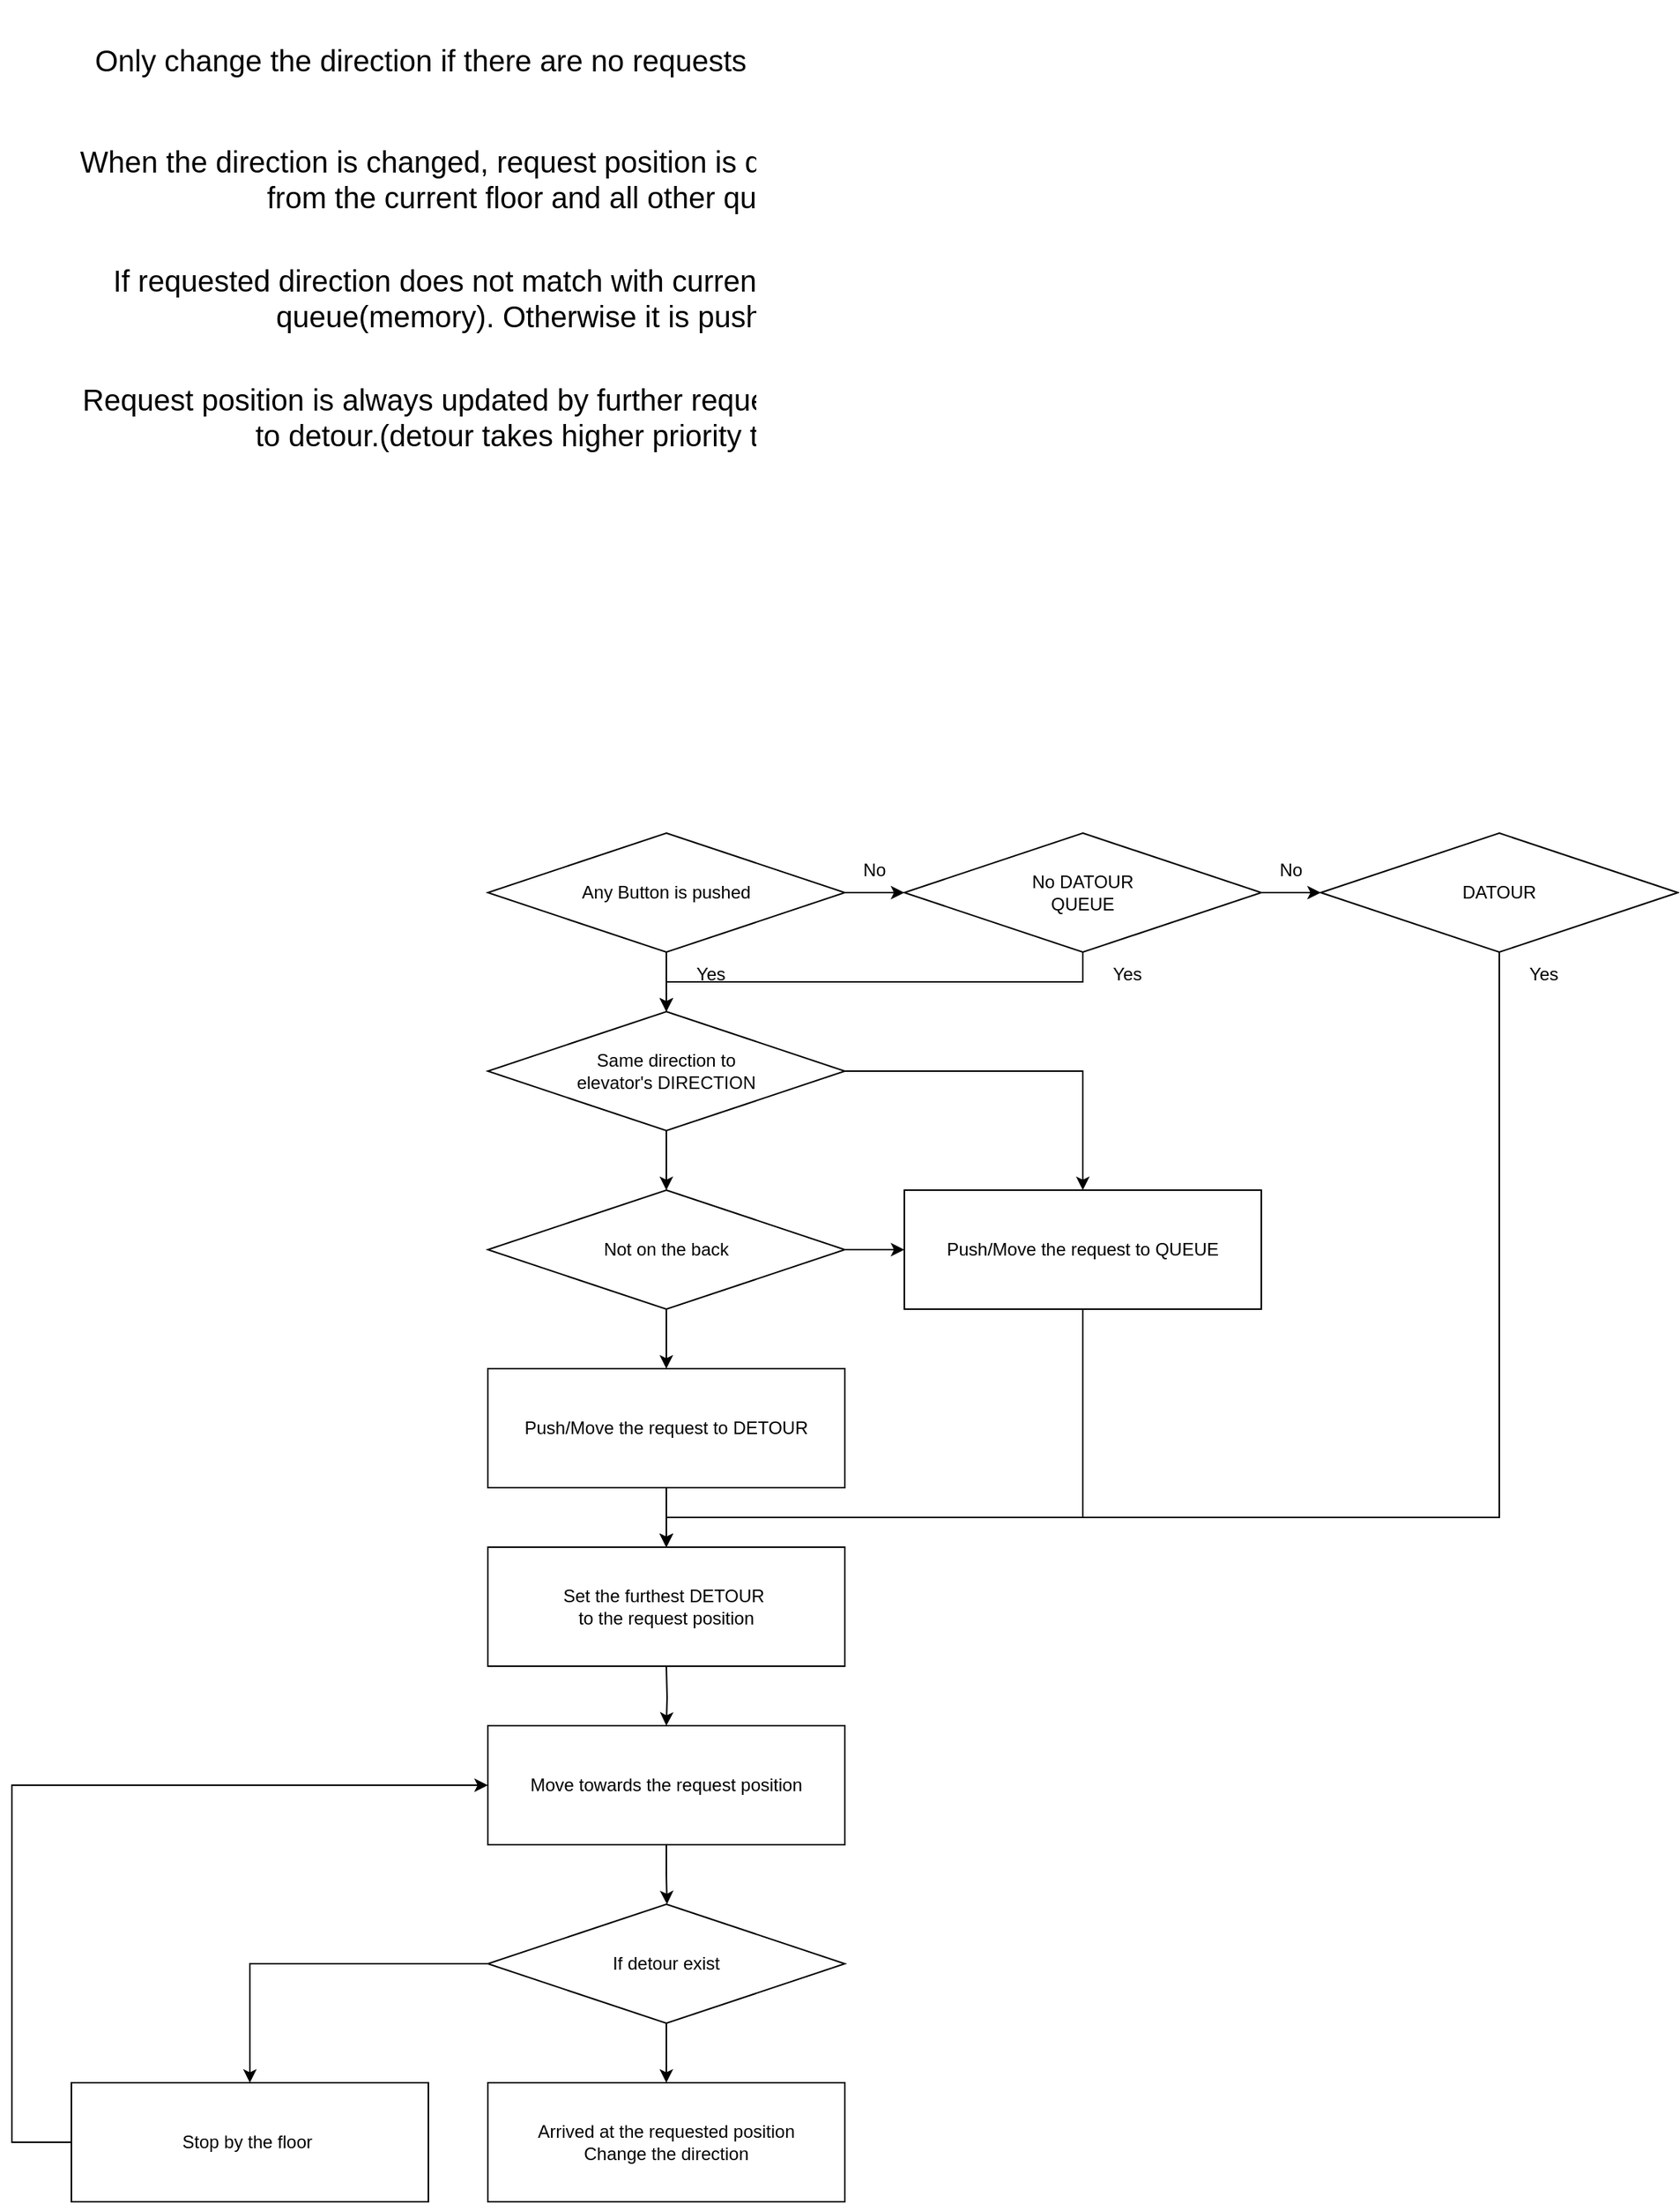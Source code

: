 <mxfile version="21.3.2" type="github">
  <diagram name="ページ1" id="rUbex1x3FdP54zc6fJcI">
    <mxGraphModel dx="2049" dy="789" grid="1" gridSize="10" guides="1" tooltips="1" connect="1" arrows="1" fold="1" page="1" pageScale="1" pageWidth="827" pageHeight="1169" math="0" shadow="0">
      <root>
        <mxCell id="0" />
        <mxCell id="1" parent="0" />
        <mxCell id="txSLlDW2Fo_miSAW73bg-1" value="&lt;font style=&quot;font-size: 20px;&quot;&gt;Only change the direction if there are no requests in the floors beyond the current floor.&lt;/font&gt;" style="text;html=1;strokeColor=none;fillColor=none;align=center;verticalAlign=middle;whiteSpace=wrap;rounded=0;" vertex="1" parent="1">
          <mxGeometry y="40" width="800" height="80" as="geometry" />
        </mxCell>
        <mxCell id="txSLlDW2Fo_miSAW73bg-2" value="&lt;span style=&quot;font-size: 20px;&quot;&gt;When the direction is changed, request position is decided from the queue that is furthest from the current floor and all other queue is moved to detour.&lt;/span&gt;" style="text;html=1;strokeColor=none;fillColor=none;align=center;verticalAlign=middle;whiteSpace=wrap;rounded=0;" vertex="1" parent="1">
          <mxGeometry y="120" width="800" height="80" as="geometry" />
        </mxCell>
        <mxCell id="txSLlDW2Fo_miSAW73bg-4" value="&lt;span style=&quot;font-size: 20px;&quot;&gt;If requested direction does not match with current direction, the request is pushed to queue(memory). Otherwise it is pushed to detour(memory).&lt;/span&gt;" style="text;html=1;strokeColor=none;fillColor=none;align=center;verticalAlign=middle;whiteSpace=wrap;rounded=0;" vertex="1" parent="1">
          <mxGeometry y="200" width="800" height="80" as="geometry" />
        </mxCell>
        <mxCell id="txSLlDW2Fo_miSAW73bg-5" value="&lt;font style=&quot;font-size: 20px;&quot;&gt;Request position is always updated by further request and old request position is pushed to detour.(detour takes higher priority than requested position.)&lt;/font&gt;" style="text;html=1;strokeColor=none;fillColor=none;align=center;verticalAlign=middle;whiteSpace=wrap;rounded=0;" vertex="1" parent="1">
          <mxGeometry y="280" width="800" height="80" as="geometry" />
        </mxCell>
        <mxCell id="txSLlDW2Fo_miSAW73bg-47" style="edgeStyle=orthogonalEdgeStyle;rounded=0;orthogonalLoop=1;jettySize=auto;html=1;exitX=0.5;exitY=1;exitDx=0;exitDy=0;entryX=0.5;entryY=0;entryDx=0;entryDy=0;" edge="1" parent="1" target="txSLlDW2Fo_miSAW73bg-46">
          <mxGeometry relative="1" as="geometry">
            <mxPoint x="400" y="1160" as="sourcePoint" />
          </mxGeometry>
        </mxCell>
        <mxCell id="txSLlDW2Fo_miSAW73bg-41" style="edgeStyle=orthogonalEdgeStyle;rounded=0;orthogonalLoop=1;jettySize=auto;html=1;exitX=0;exitY=0.5;exitDx=0;exitDy=0;entryX=0.5;entryY=0;entryDx=0;entryDy=0;" edge="1" parent="1" source="txSLlDW2Fo_miSAW73bg-38" target="txSLlDW2Fo_miSAW73bg-39">
          <mxGeometry relative="1" as="geometry" />
        </mxCell>
        <mxCell id="txSLlDW2Fo_miSAW73bg-42" style="edgeStyle=orthogonalEdgeStyle;rounded=0;orthogonalLoop=1;jettySize=auto;html=1;exitX=0.5;exitY=1;exitDx=0;exitDy=0;entryX=0.5;entryY=0;entryDx=0;entryDy=0;" edge="1" parent="1" source="txSLlDW2Fo_miSAW73bg-38" target="txSLlDW2Fo_miSAW73bg-40">
          <mxGeometry relative="1" as="geometry" />
        </mxCell>
        <mxCell id="txSLlDW2Fo_miSAW73bg-38" value="If detour exist" style="rhombus;whiteSpace=wrap;html=1;" vertex="1" parent="1">
          <mxGeometry x="280" y="1320" width="240" height="80" as="geometry" />
        </mxCell>
        <mxCell id="txSLlDW2Fo_miSAW73bg-44" style="edgeStyle=orthogonalEdgeStyle;rounded=0;orthogonalLoop=1;jettySize=auto;html=1;exitX=0;exitY=0.5;exitDx=0;exitDy=0;entryX=0;entryY=0.5;entryDx=0;entryDy=0;" edge="1" parent="1" source="txSLlDW2Fo_miSAW73bg-39" target="txSLlDW2Fo_miSAW73bg-46">
          <mxGeometry relative="1" as="geometry">
            <mxPoint x="220" y="1300" as="targetPoint" />
            <Array as="points">
              <mxPoint x="-40" y="1480" />
              <mxPoint x="-40" y="1240" />
            </Array>
          </mxGeometry>
        </mxCell>
        <mxCell id="txSLlDW2Fo_miSAW73bg-39" value="Stop by the floor&amp;nbsp;" style="rounded=0;whiteSpace=wrap;html=1;" vertex="1" parent="1">
          <mxGeometry y="1440" width="240" height="80" as="geometry" />
        </mxCell>
        <mxCell id="txSLlDW2Fo_miSAW73bg-40" value="Arrived at the requested position&lt;br&gt;Change the direction" style="rounded=0;whiteSpace=wrap;html=1;" vertex="1" parent="1">
          <mxGeometry x="280" y="1440" width="240" height="80" as="geometry" />
        </mxCell>
        <mxCell id="txSLlDW2Fo_miSAW73bg-48" style="edgeStyle=orthogonalEdgeStyle;rounded=0;orthogonalLoop=1;jettySize=auto;html=1;exitX=0.5;exitY=1;exitDx=0;exitDy=0;" edge="1" parent="1" source="txSLlDW2Fo_miSAW73bg-46">
          <mxGeometry relative="1" as="geometry">
            <mxPoint x="400.429" y="1320" as="targetPoint" />
          </mxGeometry>
        </mxCell>
        <mxCell id="txSLlDW2Fo_miSAW73bg-46" value="Move towards the request position" style="rounded=0;whiteSpace=wrap;html=1;" vertex="1" parent="1">
          <mxGeometry x="280" y="1200" width="240" height="80" as="geometry" />
        </mxCell>
        <mxCell id="txSLlDW2Fo_miSAW73bg-51" value="Set the furthest DETOUR&amp;nbsp;&lt;br&gt;to the request position" style="rounded=0;whiteSpace=wrap;html=1;" vertex="1" parent="1">
          <mxGeometry x="280" y="1080" width="240" height="80" as="geometry" />
        </mxCell>
        <mxCell id="txSLlDW2Fo_miSAW73bg-60" style="edgeStyle=orthogonalEdgeStyle;rounded=0;orthogonalLoop=1;jettySize=auto;html=1;exitX=0.5;exitY=1;exitDx=0;exitDy=0;entryX=0.5;entryY=0;entryDx=0;entryDy=0;" edge="1" parent="1" source="txSLlDW2Fo_miSAW73bg-54">
          <mxGeometry relative="1" as="geometry">
            <mxPoint x="400" y="720.0" as="targetPoint" />
          </mxGeometry>
        </mxCell>
        <mxCell id="txSLlDW2Fo_miSAW73bg-64" style="edgeStyle=orthogonalEdgeStyle;rounded=0;orthogonalLoop=1;jettySize=auto;html=1;exitX=1;exitY=0.5;exitDx=0;exitDy=0;entryX=0;entryY=0.5;entryDx=0;entryDy=0;" edge="1" parent="1" source="txSLlDW2Fo_miSAW73bg-54" target="txSLlDW2Fo_miSAW73bg-62">
          <mxGeometry relative="1" as="geometry" />
        </mxCell>
        <mxCell id="txSLlDW2Fo_miSAW73bg-54" value="Any Button is pushed" style="rhombus;whiteSpace=wrap;html=1;" vertex="1" parent="1">
          <mxGeometry x="280" y="600" width="240" height="80" as="geometry" />
        </mxCell>
        <mxCell id="txSLlDW2Fo_miSAW73bg-75" style="edgeStyle=orthogonalEdgeStyle;rounded=0;orthogonalLoop=1;jettySize=auto;html=1;exitX=0.5;exitY=1;exitDx=0;exitDy=0;" edge="1" parent="1" source="txSLlDW2Fo_miSAW73bg-62" target="txSLlDW2Fo_miSAW73bg-68">
          <mxGeometry relative="1" as="geometry" />
        </mxCell>
        <mxCell id="txSLlDW2Fo_miSAW73bg-79" style="edgeStyle=orthogonalEdgeStyle;rounded=0;orthogonalLoop=1;jettySize=auto;html=1;exitX=1;exitY=0.5;exitDx=0;exitDy=0;entryX=0;entryY=0.5;entryDx=0;entryDy=0;" edge="1" parent="1" source="txSLlDW2Fo_miSAW73bg-62" target="txSLlDW2Fo_miSAW73bg-78">
          <mxGeometry relative="1" as="geometry" />
        </mxCell>
        <mxCell id="txSLlDW2Fo_miSAW73bg-62" value="No DATOUR&lt;br&gt;QUEUE" style="rhombus;whiteSpace=wrap;html=1;" vertex="1" parent="1">
          <mxGeometry x="560" y="600" width="240" height="80" as="geometry" />
        </mxCell>
        <mxCell id="txSLlDW2Fo_miSAW73bg-65" value="No" style="text;html=1;strokeColor=none;fillColor=none;align=center;verticalAlign=middle;whiteSpace=wrap;rounded=0;" vertex="1" parent="1">
          <mxGeometry x="510" y="610" width="60" height="30" as="geometry" />
        </mxCell>
        <mxCell id="txSLlDW2Fo_miSAW73bg-66" value="Yes" style="text;html=1;strokeColor=none;fillColor=none;align=center;verticalAlign=middle;whiteSpace=wrap;rounded=0;" vertex="1" parent="1">
          <mxGeometry x="400" y="680" width="60" height="30" as="geometry" />
        </mxCell>
        <mxCell id="txSLlDW2Fo_miSAW73bg-70" style="edgeStyle=orthogonalEdgeStyle;rounded=0;orthogonalLoop=1;jettySize=auto;html=1;exitX=0.5;exitY=1;exitDx=0;exitDy=0;entryX=0.5;entryY=0;entryDx=0;entryDy=0;" edge="1" parent="1" source="txSLlDW2Fo_miSAW73bg-68" target="txSLlDW2Fo_miSAW73bg-69">
          <mxGeometry relative="1" as="geometry" />
        </mxCell>
        <mxCell id="txSLlDW2Fo_miSAW73bg-73" style="edgeStyle=orthogonalEdgeStyle;rounded=0;orthogonalLoop=1;jettySize=auto;html=1;exitX=1;exitY=0.5;exitDx=0;exitDy=0;entryX=0.5;entryY=0;entryDx=0;entryDy=0;" edge="1" parent="1" source="txSLlDW2Fo_miSAW73bg-68" target="txSLlDW2Fo_miSAW73bg-72">
          <mxGeometry relative="1" as="geometry" />
        </mxCell>
        <mxCell id="txSLlDW2Fo_miSAW73bg-68" value="Same direction to&lt;br&gt;elevator&#39;s DIRECTION" style="rhombus;whiteSpace=wrap;html=1;" vertex="1" parent="1">
          <mxGeometry x="280" y="720" width="240" height="80" as="geometry" />
        </mxCell>
        <mxCell id="txSLlDW2Fo_miSAW73bg-74" style="edgeStyle=orthogonalEdgeStyle;rounded=0;orthogonalLoop=1;jettySize=auto;html=1;exitX=1;exitY=0.5;exitDx=0;exitDy=0;entryX=0;entryY=0.5;entryDx=0;entryDy=0;" edge="1" parent="1" source="txSLlDW2Fo_miSAW73bg-69" target="txSLlDW2Fo_miSAW73bg-72">
          <mxGeometry relative="1" as="geometry" />
        </mxCell>
        <mxCell id="txSLlDW2Fo_miSAW73bg-77" style="edgeStyle=orthogonalEdgeStyle;rounded=0;orthogonalLoop=1;jettySize=auto;html=1;exitX=0.5;exitY=1;exitDx=0;exitDy=0;entryX=0.5;entryY=0;entryDx=0;entryDy=0;" edge="1" parent="1" source="txSLlDW2Fo_miSAW73bg-69" target="txSLlDW2Fo_miSAW73bg-71">
          <mxGeometry relative="1" as="geometry" />
        </mxCell>
        <mxCell id="txSLlDW2Fo_miSAW73bg-69" value="Not on the back" style="rhombus;whiteSpace=wrap;html=1;" vertex="1" parent="1">
          <mxGeometry x="280" y="840" width="240" height="80" as="geometry" />
        </mxCell>
        <mxCell id="txSLlDW2Fo_miSAW73bg-84" style="edgeStyle=orthogonalEdgeStyle;rounded=0;orthogonalLoop=1;jettySize=auto;html=1;exitX=0.5;exitY=1;exitDx=0;exitDy=0;entryX=0.5;entryY=0;entryDx=0;entryDy=0;" edge="1" parent="1" source="txSLlDW2Fo_miSAW73bg-71" target="txSLlDW2Fo_miSAW73bg-51">
          <mxGeometry relative="1" as="geometry" />
        </mxCell>
        <mxCell id="txSLlDW2Fo_miSAW73bg-71" value="Push/Move the request to DETOUR" style="rounded=0;whiteSpace=wrap;html=1;" vertex="1" parent="1">
          <mxGeometry x="280" y="960" width="240" height="80" as="geometry" />
        </mxCell>
        <mxCell id="txSLlDW2Fo_miSAW73bg-87" style="edgeStyle=orthogonalEdgeStyle;rounded=0;orthogonalLoop=1;jettySize=auto;html=1;exitX=0.5;exitY=1;exitDx=0;exitDy=0;entryX=0.5;entryY=0;entryDx=0;entryDy=0;" edge="1" parent="1" source="txSLlDW2Fo_miSAW73bg-72" target="txSLlDW2Fo_miSAW73bg-51">
          <mxGeometry relative="1" as="geometry">
            <Array as="points">
              <mxPoint x="680" y="1060" />
              <mxPoint x="400" y="1060" />
            </Array>
          </mxGeometry>
        </mxCell>
        <mxCell id="txSLlDW2Fo_miSAW73bg-72" value="Push/Move the request to QUEUE" style="rounded=0;whiteSpace=wrap;html=1;" vertex="1" parent="1">
          <mxGeometry x="560" y="840" width="240" height="80" as="geometry" />
        </mxCell>
        <mxCell id="txSLlDW2Fo_miSAW73bg-85" style="edgeStyle=orthogonalEdgeStyle;rounded=0;orthogonalLoop=1;jettySize=auto;html=1;exitX=0.5;exitY=1;exitDx=0;exitDy=0;entryX=0.5;entryY=0;entryDx=0;entryDy=0;" edge="1" parent="1" source="txSLlDW2Fo_miSAW73bg-78" target="txSLlDW2Fo_miSAW73bg-51">
          <mxGeometry relative="1" as="geometry">
            <Array as="points">
              <mxPoint x="960" y="1060" />
              <mxPoint x="400" y="1060" />
            </Array>
          </mxGeometry>
        </mxCell>
        <mxCell id="txSLlDW2Fo_miSAW73bg-78" value="DATOUR" style="rhombus;whiteSpace=wrap;html=1;" vertex="1" parent="1">
          <mxGeometry x="840" y="600" width="240" height="80" as="geometry" />
        </mxCell>
        <mxCell id="txSLlDW2Fo_miSAW73bg-80" value="No" style="text;html=1;strokeColor=none;fillColor=none;align=center;verticalAlign=middle;whiteSpace=wrap;rounded=0;" vertex="1" parent="1">
          <mxGeometry x="790" y="610" width="60" height="30" as="geometry" />
        </mxCell>
        <mxCell id="txSLlDW2Fo_miSAW73bg-81" value="Yes" style="text;html=1;strokeColor=none;fillColor=none;align=center;verticalAlign=middle;whiteSpace=wrap;rounded=0;" vertex="1" parent="1">
          <mxGeometry x="680" y="680" width="60" height="30" as="geometry" />
        </mxCell>
        <mxCell id="txSLlDW2Fo_miSAW73bg-86" value="Yes" style="text;html=1;strokeColor=none;fillColor=none;align=center;verticalAlign=middle;whiteSpace=wrap;rounded=0;" vertex="1" parent="1">
          <mxGeometry x="960" y="680" width="60" height="30" as="geometry" />
        </mxCell>
      </root>
    </mxGraphModel>
  </diagram>
</mxfile>
